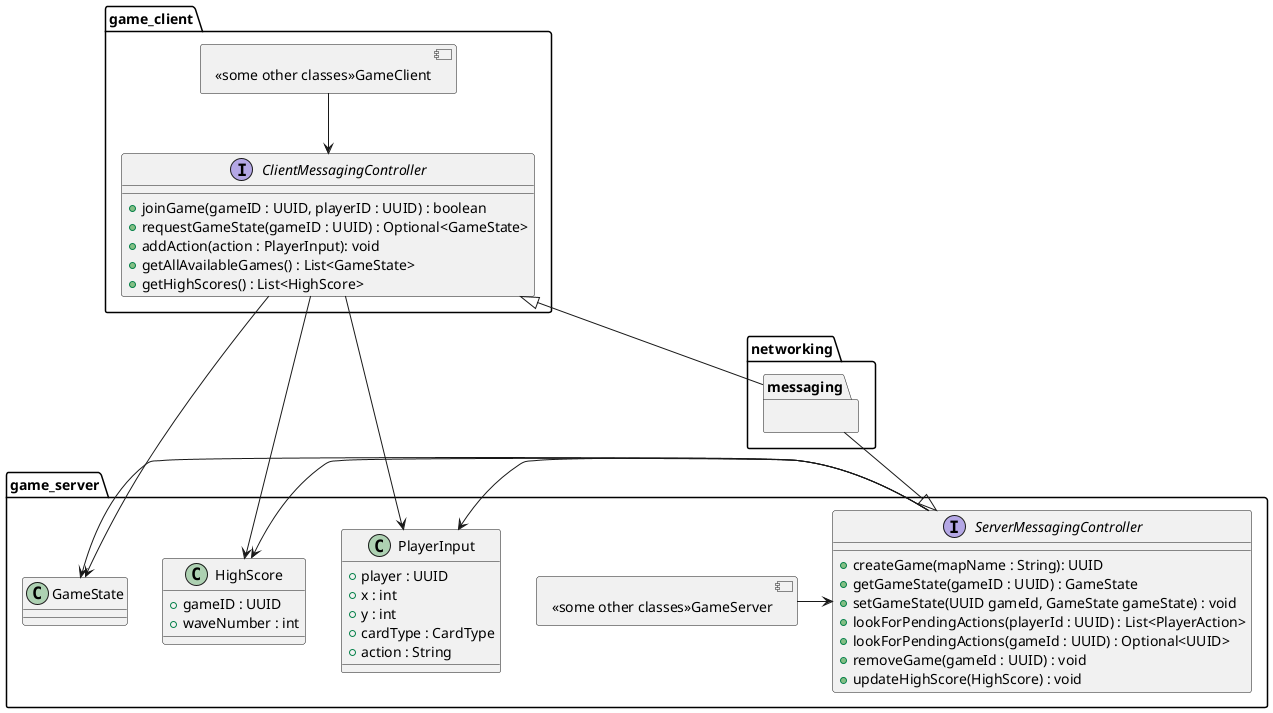 @startuml
allow_mixing

package "networking" {
    ' interface DAO<K, T> {
    '     +get(id : Key) : Type
    '     +update(id : Key, object : Type) : boolean
    '     +delete(id : Key) : boolean
    '     +add(object : Type) : boolean
    ' }
    ' note left of DAO : follows DataBase Access\n Object pattern
    
    package messaging {

    }
}

package "game_client" {
    interface ClientMessagingController {
        +joinGame(gameID : UUID, playerID : UUID) : boolean
        +requestGameState(gameID : UUID) : Optional<GameState>
        +addAction(action : PlayerInput): void
        +getAllAvailableGames() : List<GameState>
        +getHighScores() : List<HighScore>
    }

    component "<<some other classes>>GameClient" as GameClient

    GameClient --> ClientMessagingController
}

package "game_server"{
    interface ServerMessagingController {
        +createGame(mapName : String): UUID
        +getGameState(gameID : UUID) : GameState
        +setGameState(UUID gameId, GameState gameState) : void
        +lookForPendingActions(playerId : UUID) : List<PlayerAction>
        +lookForPendingActions(gameId : UUID) : Optional<UUID>
        +removeGame(gameId : UUID) : void
        +updateHighScore(HighScore) : void
    }
    
    class GameState {

    }

    class HighScore {
        +gameID : UUID
        +waveNumber : int
    }

    class PlayerInput {
        +player : UUID
        +x : int
        +y : int
        +cardType : CardType
        +action : String
    }

    component "<<some other classes>>GameServer" as GameServer

    ServerMessagingController -left-> PlayerInput
    GameServer -> ServerMessagingController
    ServerMessagingController -> GameState
    ServerMessagingController -> HighScore
}

messaging -up-|> ClientMessagingController
messaging -down-|> ServerMessagingController 


ClientMessagingController -down-> PlayerInput
ClientMessagingController -down-> GameState
ClientMessagingController -down-> HighScore
'serverMessagingController -[hidden]right-> clientMessagingController

@enduml